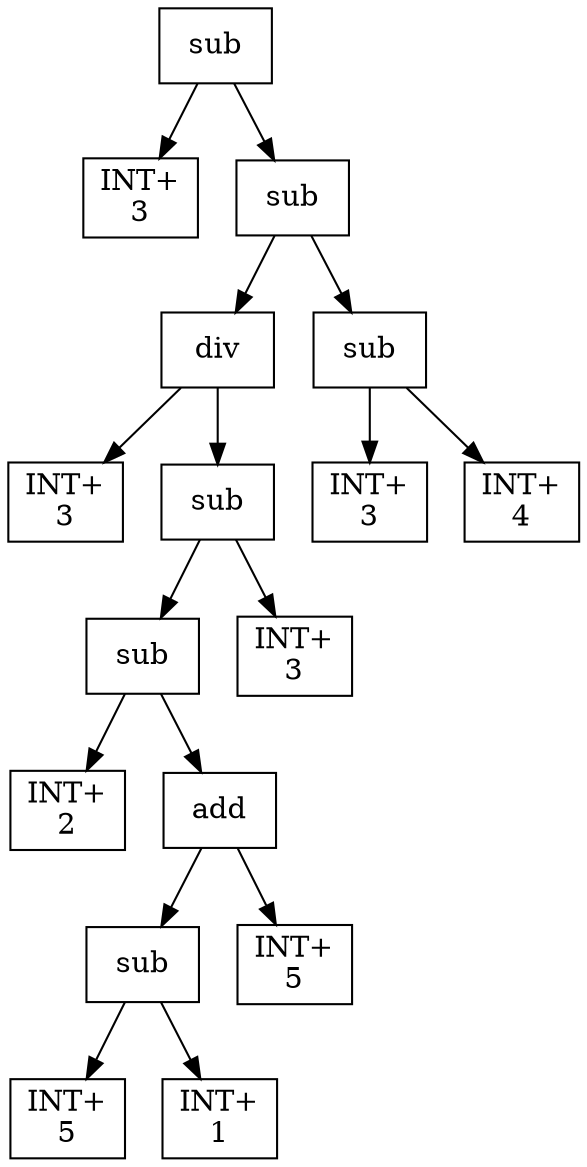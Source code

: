 digraph expr {
  node [shape=box];
  n1 [label="sub"];
  n2 [label="INT+\n3"];
  n3 [label="sub"];
  n4 [label="div"];
  n5 [label="INT+\n3"];
  n6 [label="sub"];
  n7 [label="sub"];
  n8 [label="INT+\n2"];
  n9 [label="add"];
  n10 [label="sub"];
  n11 [label="INT+\n5"];
  n12 [label="INT+\n1"];
  n10 -> n11;
  n10 -> n12;
  n13 [label="INT+\n5"];
  n9 -> n10;
  n9 -> n13;
  n7 -> n8;
  n7 -> n9;
  n14 [label="INT+\n3"];
  n6 -> n7;
  n6 -> n14;
  n4 -> n5;
  n4 -> n6;
  n15 [label="sub"];
  n16 [label="INT+\n3"];
  n17 [label="INT+\n4"];
  n15 -> n16;
  n15 -> n17;
  n3 -> n4;
  n3 -> n15;
  n1 -> n2;
  n1 -> n3;
}